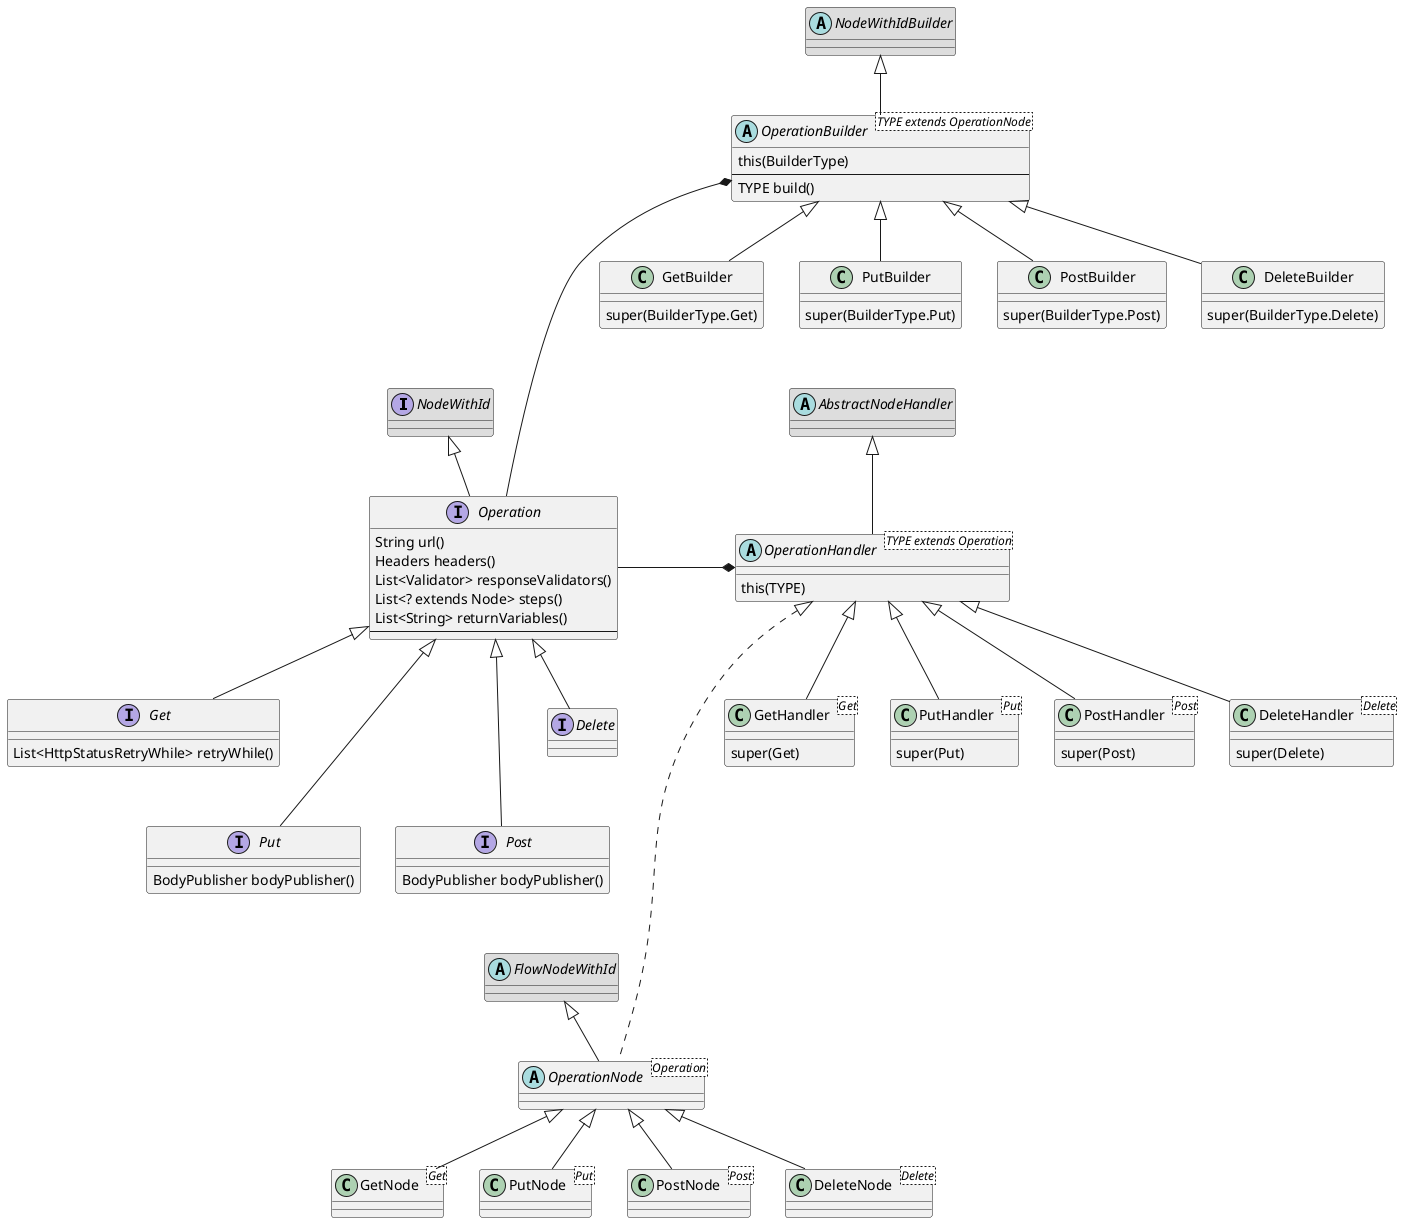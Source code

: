 @startuml

interface NodeWithId #DDD
interface Operation extends NodeWithId {
    String url()
    Headers headers()
    List<Validator> responseValidators()
    List<? extends Node> steps()
    List<String> returnVariables()
    --
}
interface Get {
    List<HttpStatusRetryWhile> retryWhile()
}
interface Put {
    BodyPublisher bodyPublisher()
}
interface Post {
    BodyPublisher bodyPublisher()
}
interface Delete {
}

Operation <|-- Get
Operation <|--- Put
Operation <|--- Post
Operation <|-- Delete

abstract class FlowNodeWithId #DDD
abstract class OperationNode <Operation>
class GetNode <Get> extends OperationNode
class PutNode <Put> extends OperationNode
class PostNode <Post> extends OperationNode
class DeleteNode <Delete> extends OperationNode

FlowNodeWithId <|-- OperationNode

abstract class NodeWithIdBuilder #DDD
abstract class OperationBuilder<TYPE extends OperationNode> {
    this(BuilderType)
    --
    TYPE build()
}
class GetBuilder {
    super(BuilderType.Get)
}
class PutBuilder {
    super(BuilderType.Put)
}
class PostBuilder {
    super(BuilderType.Post)
}
class DeleteBuilder {
    super(BuilderType.Delete)
}

NodeWithIdBuilder <|-- OperationBuilder
OperationBuilder <|-- GetBuilder
OperationBuilder <|-- PutBuilder
OperationBuilder <|-- PostBuilder
OperationBuilder <|-- DeleteBuilder


abstract AbstractNodeHandler #DDD
abstract OperationHandler<TYPE extends Operation> extends AbstractNodeHandler {
    this(TYPE)
}
class GetHandler<Get> extends OperationHandler {
    super(Get)
}
class PutHandler<Put> extends OperationHandler {
    super(Put)
}
class PostHandler<Post> extends OperationHandler {
    super(Post)
}
class DeleteHandler<Delete> extends OperationHandler {
    super(Delete)
}

OperationBuilder *---- Operation

OperationHandler *-left-- Operation
OperationHandler <|..... OperationNode

@enduml
